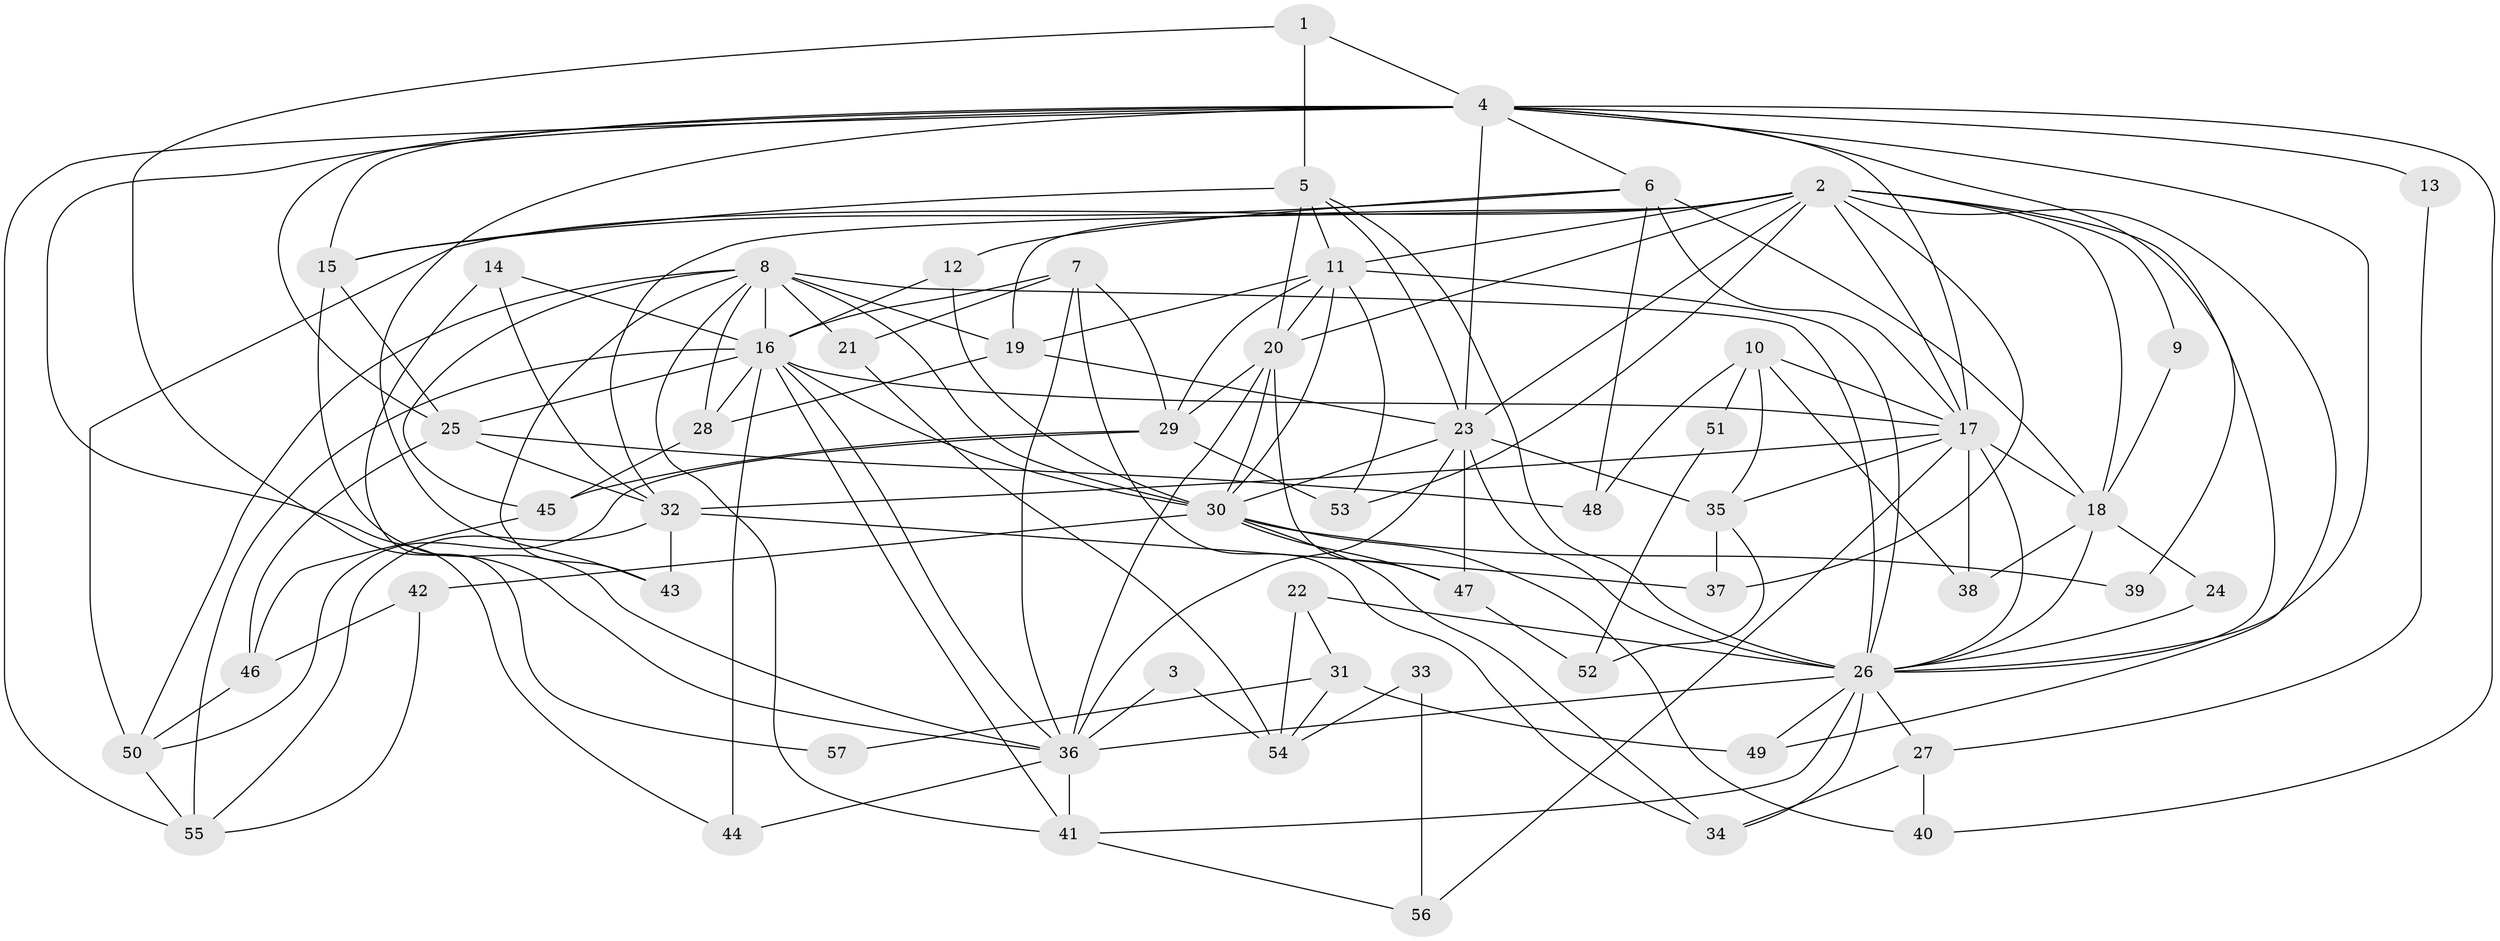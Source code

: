 // original degree distribution, {3: 0.24561403508771928, 2: 0.12280701754385964, 5: 0.17543859649122806, 4: 0.32456140350877194, 6: 0.08771929824561403, 7: 0.03508771929824561, 8: 0.008771929824561403}
// Generated by graph-tools (version 1.1) at 2025/36/03/09/25 02:36:23]
// undirected, 57 vertices, 147 edges
graph export_dot {
graph [start="1"]
  node [color=gray90,style=filled];
  1;
  2;
  3;
  4;
  5;
  6;
  7;
  8;
  9;
  10;
  11;
  12;
  13;
  14;
  15;
  16;
  17;
  18;
  19;
  20;
  21;
  22;
  23;
  24;
  25;
  26;
  27;
  28;
  29;
  30;
  31;
  32;
  33;
  34;
  35;
  36;
  37;
  38;
  39;
  40;
  41;
  42;
  43;
  44;
  45;
  46;
  47;
  48;
  49;
  50;
  51;
  52;
  53;
  54;
  55;
  56;
  57;
  1 -- 4 [weight=1.0];
  1 -- 5 [weight=1.0];
  1 -- 36 [weight=1.0];
  2 -- 9 [weight=1.0];
  2 -- 11 [weight=1.0];
  2 -- 17 [weight=2.0];
  2 -- 18 [weight=1.0];
  2 -- 19 [weight=1.0];
  2 -- 20 [weight=2.0];
  2 -- 23 [weight=2.0];
  2 -- 26 [weight=2.0];
  2 -- 32 [weight=1.0];
  2 -- 37 [weight=1.0];
  2 -- 49 [weight=1.0];
  2 -- 50 [weight=1.0];
  2 -- 53 [weight=1.0];
  3 -- 36 [weight=1.0];
  3 -- 54 [weight=1.0];
  4 -- 6 [weight=1.0];
  4 -- 13 [weight=1.0];
  4 -- 15 [weight=1.0];
  4 -- 17 [weight=1.0];
  4 -- 23 [weight=2.0];
  4 -- 25 [weight=1.0];
  4 -- 26 [weight=1.0];
  4 -- 39 [weight=1.0];
  4 -- 40 [weight=1.0];
  4 -- 43 [weight=1.0];
  4 -- 44 [weight=1.0];
  4 -- 55 [weight=1.0];
  5 -- 11 [weight=1.0];
  5 -- 15 [weight=2.0];
  5 -- 20 [weight=1.0];
  5 -- 23 [weight=1.0];
  5 -- 26 [weight=1.0];
  6 -- 12 [weight=1.0];
  6 -- 15 [weight=1.0];
  6 -- 17 [weight=1.0];
  6 -- 18 [weight=2.0];
  6 -- 48 [weight=1.0];
  7 -- 16 [weight=1.0];
  7 -- 21 [weight=1.0];
  7 -- 29 [weight=1.0];
  7 -- 34 [weight=1.0];
  7 -- 36 [weight=1.0];
  8 -- 16 [weight=3.0];
  8 -- 19 [weight=1.0];
  8 -- 21 [weight=1.0];
  8 -- 26 [weight=1.0];
  8 -- 28 [weight=1.0];
  8 -- 30 [weight=1.0];
  8 -- 41 [weight=1.0];
  8 -- 43 [weight=1.0];
  8 -- 45 [weight=1.0];
  8 -- 50 [weight=2.0];
  9 -- 18 [weight=1.0];
  10 -- 17 [weight=1.0];
  10 -- 35 [weight=1.0];
  10 -- 38 [weight=1.0];
  10 -- 48 [weight=1.0];
  10 -- 51 [weight=1.0];
  11 -- 19 [weight=1.0];
  11 -- 20 [weight=2.0];
  11 -- 26 [weight=1.0];
  11 -- 29 [weight=1.0];
  11 -- 30 [weight=1.0];
  11 -- 53 [weight=1.0];
  12 -- 16 [weight=1.0];
  12 -- 30 [weight=1.0];
  13 -- 27 [weight=1.0];
  14 -- 16 [weight=1.0];
  14 -- 32 [weight=1.0];
  14 -- 57 [weight=1.0];
  15 -- 25 [weight=1.0];
  15 -- 36 [weight=1.0];
  16 -- 17 [weight=2.0];
  16 -- 25 [weight=1.0];
  16 -- 28 [weight=1.0];
  16 -- 30 [weight=1.0];
  16 -- 36 [weight=1.0];
  16 -- 41 [weight=1.0];
  16 -- 44 [weight=2.0];
  16 -- 55 [weight=1.0];
  17 -- 18 [weight=1.0];
  17 -- 26 [weight=1.0];
  17 -- 32 [weight=1.0];
  17 -- 35 [weight=1.0];
  17 -- 38 [weight=2.0];
  17 -- 56 [weight=1.0];
  18 -- 24 [weight=1.0];
  18 -- 26 [weight=1.0];
  18 -- 38 [weight=1.0];
  19 -- 23 [weight=1.0];
  19 -- 28 [weight=1.0];
  20 -- 29 [weight=1.0];
  20 -- 30 [weight=1.0];
  20 -- 36 [weight=3.0];
  20 -- 47 [weight=1.0];
  21 -- 54 [weight=1.0];
  22 -- 26 [weight=1.0];
  22 -- 31 [weight=1.0];
  22 -- 54 [weight=1.0];
  23 -- 26 [weight=1.0];
  23 -- 30 [weight=1.0];
  23 -- 35 [weight=1.0];
  23 -- 36 [weight=3.0];
  23 -- 47 [weight=1.0];
  24 -- 26 [weight=1.0];
  25 -- 32 [weight=1.0];
  25 -- 46 [weight=1.0];
  25 -- 48 [weight=2.0];
  26 -- 27 [weight=1.0];
  26 -- 34 [weight=1.0];
  26 -- 36 [weight=2.0];
  26 -- 41 [weight=1.0];
  26 -- 49 [weight=1.0];
  27 -- 34 [weight=1.0];
  27 -- 40 [weight=1.0];
  28 -- 45 [weight=1.0];
  29 -- 45 [weight=1.0];
  29 -- 50 [weight=1.0];
  29 -- 53 [weight=1.0];
  30 -- 34 [weight=1.0];
  30 -- 39 [weight=1.0];
  30 -- 40 [weight=1.0];
  30 -- 42 [weight=1.0];
  30 -- 47 [weight=1.0];
  31 -- 49 [weight=1.0];
  31 -- 54 [weight=1.0];
  31 -- 57 [weight=1.0];
  32 -- 37 [weight=1.0];
  32 -- 43 [weight=1.0];
  32 -- 55 [weight=1.0];
  33 -- 54 [weight=1.0];
  33 -- 56 [weight=1.0];
  35 -- 37 [weight=1.0];
  35 -- 52 [weight=1.0];
  36 -- 41 [weight=1.0];
  36 -- 44 [weight=1.0];
  41 -- 56 [weight=1.0];
  42 -- 46 [weight=1.0];
  42 -- 55 [weight=1.0];
  45 -- 46 [weight=1.0];
  46 -- 50 [weight=1.0];
  47 -- 52 [weight=1.0];
  50 -- 55 [weight=1.0];
  51 -- 52 [weight=1.0];
}
